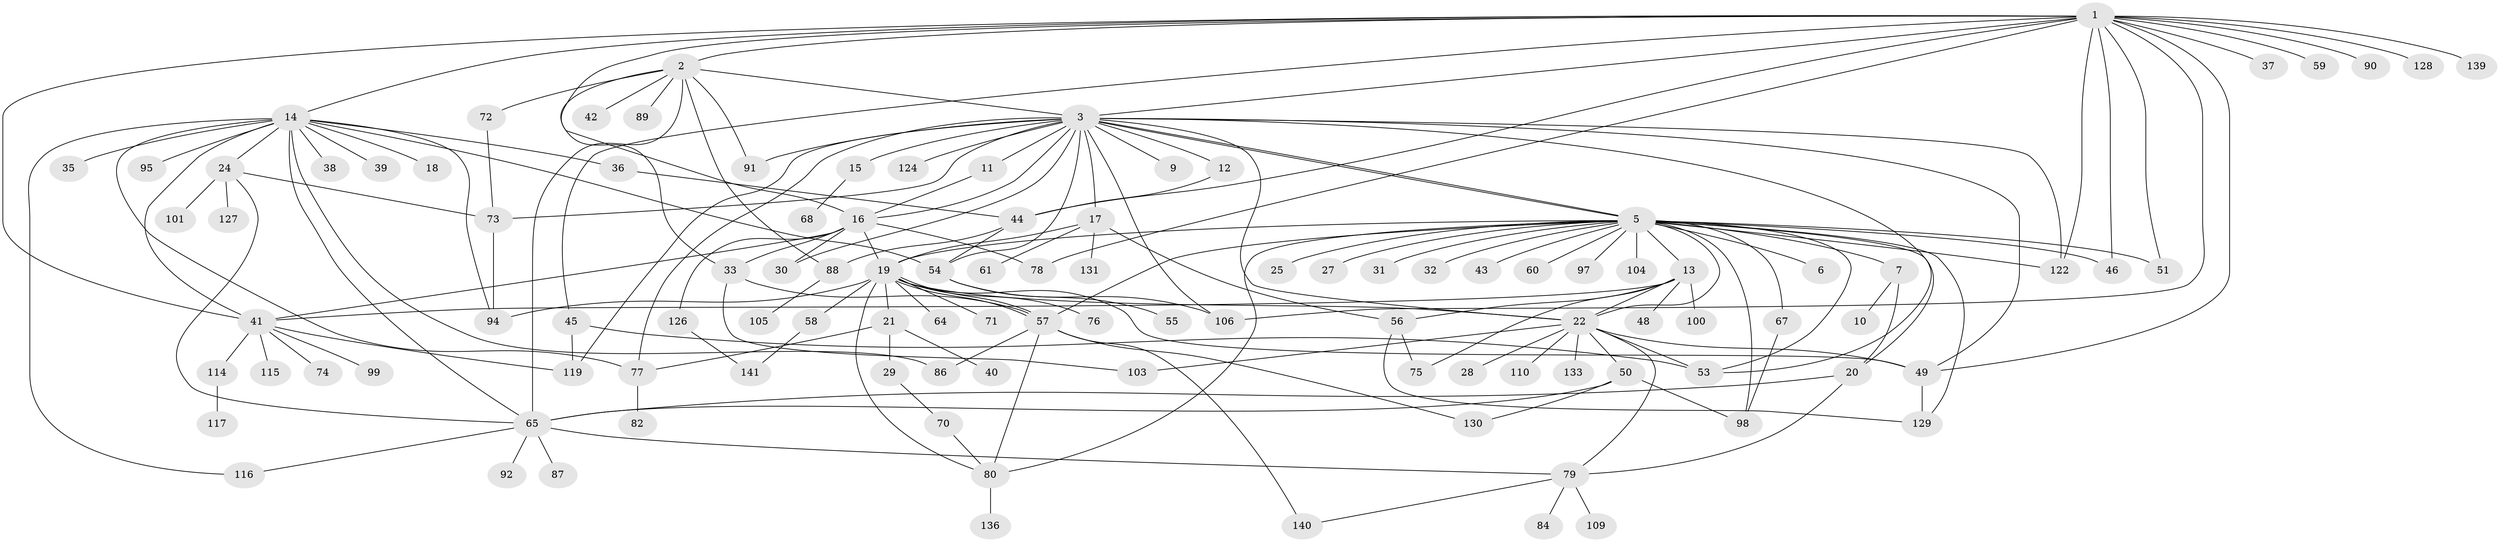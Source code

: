 // Generated by graph-tools (version 1.1) at 2025/51/02/27/25 19:51:55]
// undirected, 109 vertices, 174 edges
graph export_dot {
graph [start="1"]
  node [color=gray90,style=filled];
  1 [super="+26"];
  2 [super="+23"];
  3 [super="+4"];
  5 [super="+66"];
  6;
  7 [super="+8"];
  9;
  10;
  11;
  12;
  13 [super="+138"];
  14 [super="+125"];
  15;
  16 [super="+120"];
  17 [super="+96"];
  18;
  19 [super="+34"];
  20 [super="+83"];
  21;
  22 [super="+132"];
  24 [super="+137"];
  25;
  27;
  28;
  29 [super="+135"];
  30;
  31;
  32 [super="+118"];
  33 [super="+112"];
  35;
  36;
  37 [super="+47"];
  38;
  39;
  40;
  41 [super="+107"];
  42;
  43;
  44 [super="+52"];
  45 [super="+93"];
  46 [super="+62"];
  48;
  49 [super="+111"];
  50 [super="+63"];
  51;
  53;
  54 [super="+134"];
  55 [super="+142"];
  56 [super="+85"];
  57 [super="+69"];
  58;
  59;
  60;
  61;
  64;
  65 [super="+81"];
  67 [super="+121"];
  68;
  70;
  71;
  72;
  73 [super="+108"];
  74;
  75;
  76;
  77 [super="+113"];
  78;
  79 [super="+102"];
  80;
  82;
  84;
  86;
  87;
  88;
  89;
  90;
  91;
  92;
  94 [super="+123"];
  95;
  97;
  98;
  99;
  100;
  101;
  103;
  104;
  105;
  106;
  109;
  110;
  114;
  115;
  116;
  117;
  119;
  122;
  124;
  126;
  127;
  128;
  129;
  130;
  131;
  133;
  136;
  139;
  140;
  141;
  1 -- 2;
  1 -- 14;
  1 -- 16;
  1 -- 46;
  1 -- 51;
  1 -- 59;
  1 -- 90;
  1 -- 106;
  1 -- 122;
  1 -- 128;
  1 -- 3;
  1 -- 37;
  1 -- 139;
  1 -- 45;
  1 -- 78;
  1 -- 41;
  1 -- 49;
  1 -- 44;
  2 -- 3;
  2 -- 33;
  2 -- 42;
  2 -- 65;
  2 -- 72;
  2 -- 88;
  2 -- 89;
  2 -- 91;
  3 -- 5;
  3 -- 5;
  3 -- 9;
  3 -- 11;
  3 -- 15 [weight=2];
  3 -- 16;
  3 -- 17;
  3 -- 22;
  3 -- 30;
  3 -- 49;
  3 -- 53;
  3 -- 54;
  3 -- 77;
  3 -- 91;
  3 -- 106;
  3 -- 122;
  3 -- 124;
  3 -- 73;
  3 -- 12;
  3 -- 119;
  5 -- 6;
  5 -- 7;
  5 -- 13;
  5 -- 20;
  5 -- 22;
  5 -- 25;
  5 -- 27;
  5 -- 31;
  5 -- 32;
  5 -- 43;
  5 -- 51;
  5 -- 57;
  5 -- 60;
  5 -- 67;
  5 -- 80;
  5 -- 97;
  5 -- 98;
  5 -- 104;
  5 -- 122;
  5 -- 129;
  5 -- 53;
  5 -- 19;
  5 -- 46;
  7 -- 20;
  7 -- 10;
  11 -- 16;
  12 -- 44;
  13 -- 41;
  13 -- 48;
  13 -- 56;
  13 -- 75;
  13 -- 100;
  13 -- 22;
  14 -- 18;
  14 -- 24;
  14 -- 35;
  14 -- 36;
  14 -- 38;
  14 -- 39;
  14 -- 41;
  14 -- 54;
  14 -- 65;
  14 -- 86;
  14 -- 94;
  14 -- 95;
  14 -- 116;
  14 -- 77;
  15 -- 68;
  16 -- 19;
  16 -- 30;
  16 -- 41;
  16 -- 126;
  16 -- 78;
  16 -- 33;
  17 -- 19;
  17 -- 61;
  17 -- 131;
  17 -- 56;
  19 -- 21;
  19 -- 22;
  19 -- 49;
  19 -- 57;
  19 -- 57;
  19 -- 58;
  19 -- 64;
  19 -- 71;
  19 -- 76;
  19 -- 80;
  19 -- 94;
  20 -- 79;
  20 -- 65;
  21 -- 29;
  21 -- 40;
  21 -- 77;
  22 -- 28;
  22 -- 50;
  22 -- 53;
  22 -- 103;
  22 -- 110;
  22 -- 133;
  22 -- 79;
  22 -- 49;
  24 -- 73;
  24 -- 101;
  24 -- 127;
  24 -- 65;
  29 -- 70;
  33 -- 103;
  33 -- 57;
  36 -- 44;
  41 -- 74;
  41 -- 99;
  41 -- 114;
  41 -- 115;
  41 -- 119;
  44 -- 54;
  44 -- 88;
  45 -- 53;
  45 -- 119;
  49 -- 129;
  50 -- 98;
  50 -- 65;
  50 -- 130;
  54 -- 55;
  54 -- 106;
  56 -- 129;
  56 -- 75;
  57 -- 86;
  57 -- 130;
  57 -- 80;
  57 -- 140;
  58 -- 141;
  65 -- 79;
  65 -- 116;
  65 -- 87;
  65 -- 92;
  67 -- 98;
  70 -- 80;
  72 -- 73;
  73 -- 94;
  77 -- 82;
  79 -- 84;
  79 -- 140;
  79 -- 109;
  80 -- 136;
  88 -- 105;
  114 -- 117;
  126 -- 141;
}
